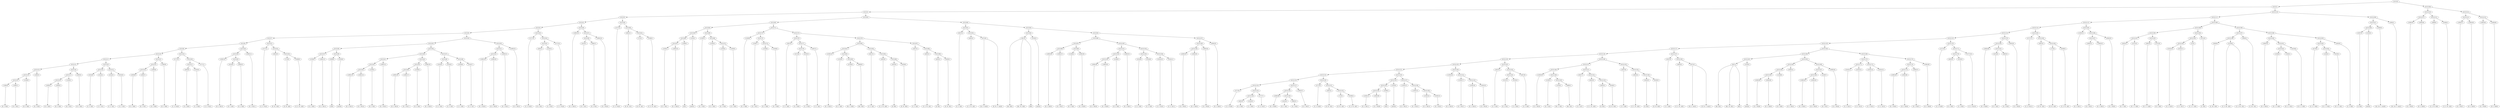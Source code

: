 digraph sample{
"L1895(0)"->"[D  G  B](0)"
"L1895(1)"->"[D  G  B](1)"
"L5222(15)"->"L1895(0)"
"L5222(15)"->"L1895(1)"
"L1436(0)"->"[D  E  B](0)"
"L5222(14)"->"L5222(15)"
"L5222(14)"->"L1436(0)"
"L1895(2)"->"[D  G  B](2)"
"L5222(13)"->"L5222(14)"
"L5222(13)"->"L1895(2)"
"L1895(3)"->"[D  G  B](3)"
"L1895(4)"->"[D  G  B](4)"
"L5222(18)"->"L1895(3)"
"L5222(18)"->"L1895(4)"
"L1436(1)"->"[D  E  B](1)"
"L5222(17)"->"L5222(18)"
"L5222(17)"->"L1436(1)"
"L1895(5)"->"[D  G  B](5)"
"L5222(16)"->"L5222(17)"
"L5222(16)"->"L1895(5)"
"L5222(12)"->"L5222(13)"
"L5222(12)"->"L5222(16)"
"L2544(0)"->"[C  E  G](0)"
"L2544(1)"->"[C  E  G](1)"
"L5222(20)"->"L2544(0)"
"L5222(20)"->"L2544(1)"
"L2544(2)"->"[C  E  G](2)"
"L2544(3)"->"[C  E  G](3)"
"L5222(21)"->"L2544(2)"
"L5222(21)"->"L2544(3)"
"L5222(19)"->"L5222(20)"
"L5222(19)"->"L5222(21)"
"L5222(11)"->"L5222(12)"
"L5222(11)"->"L5222(19)"
"L1895(6)"->"[D  G  B](6)"
"L1895(7)"->"[D  G  B](7)"
"L5222(24)"->"L1895(6)"
"L5222(24)"->"L1895(7)"
"L1895(8)"->"[D  G  B](8)"
"L5222(23)"->"L5222(24)"
"L5222(23)"->"L1895(8)"
"L1895(9)"->"[D  G  B](9)"
"L5222(22)"->"L5222(23)"
"L5222(22)"->"L1895(9)"
"L5222(10)"->"L5222(11)"
"L5222(10)"->"L5222(22)"
"L2727(0)"->"[C  D  Fis](0)"
"L4833(0)"->"[D  A  B](0)"
"L5165(0)"->"[C  A  B](0)"
"L5222(27)"->"L4833(0)"
"L5222(27)"->"L5165(0)"
"L2727(1)"->"[C  D  Fis](1)"
"L5222(26)"->"L5222(27)"
"L5222(26)"->"L2727(1)"
"L5222(25)"->"L2727(0)"
"L5222(25)"->"L5222(26)"
"L5222(9)"->"L5222(10)"
"L5222(9)"->"L5222(25)"
"L1895(10)"->"[D  G  B](10)"
"L4234(0)"->"[D  G  A](0)"
"L4862(0)"->"[G  A  B](0)"
"L5222(30)"->"L4234(0)"
"L5222(30)"->"L4862(0)"
"L5222(29)"->"L1895(10)"
"L5222(29)"->"L5222(30)"
"L1895(11)"->"[D  G  B](11)"
"L5222(28)"->"L5222(29)"
"L5222(28)"->"L1895(11)"
"L5222(8)"->"L5222(9)"
"L5222(8)"->"L5222(28)"
"L2727(2)"->"[C  D  Fis](2)"
"L3652(0)"->"[D  Fis  G](0)"
"L710(0)"->"[D  Fis  A](0)"
"L3296(0)"->"[C  D  Fis  A](0)"
"L5222(33)"->"L710(0)"
"L5222(33)"->"L3296(0)"
"L5222(32)"->"L3652(0)"
"L5222(32)"->"L5222(33)"
"L5222(31)"->"L2727(2)"
"L5222(31)"->"L5222(32)"
"L5222(7)"->"L5222(8)"
"L5222(7)"->"L5222(31)"
"L1300(0)"->"[E  G  B](0)"
"L1895(12)"->"[D  G  B](12)"
"L5222(37)"->"L1300(0)"
"L5222(37)"->"L1895(12)"
"L2388(0)"->"[G](0)"
"L2185(0)"->"[rest](0)"
"L5222(38)"->"L2388(0)"
"L5222(38)"->"L2185(0)"
"L5222(36)"->"L5222(37)"
"L5222(36)"->"L5222(38)"
"L1895(13)"->"[D  G  B](13)"
"L1895(14)"->"[D  G  B](14)"
"L5222(43)"->"L1895(13)"
"L5222(43)"->"L1895(14)"
"L1436(2)"->"[D  E  B](2)"
"L5222(42)"->"L5222(43)"
"L5222(42)"->"L1436(2)"
"L1895(15)"->"[D  G  B](15)"
"L5222(41)"->"L5222(42)"
"L5222(41)"->"L1895(15)"
"L1895(16)"->"[D  G  B](16)"
"L1895(17)"->"[D  G  B](17)"
"L5222(46)"->"L1895(16)"
"L5222(46)"->"L1895(17)"
"L1436(3)"->"[D  E  B](3)"
"L5222(45)"->"L5222(46)"
"L5222(45)"->"L1436(3)"
"L1895(18)"->"[D  G  B](18)"
"L5222(44)"->"L5222(45)"
"L5222(44)"->"L1895(18)"
"L5222(40)"->"L5222(41)"
"L5222(40)"->"L5222(44)"
"L2544(4)"->"[C  E  G](4)"
"L2544(5)"->"[C  E  G](5)"
"L5222(48)"->"L2544(4)"
"L5222(48)"->"L2544(5)"
"L2544(6)"->"[C  E  G](6)"
"L2544(7)"->"[C  E  G](7)"
"L5222(49)"->"L2544(6)"
"L5222(49)"->"L2544(7)"
"L5222(47)"->"L5222(48)"
"L5222(47)"->"L5222(49)"
"L5222(39)"->"L5222(40)"
"L5222(39)"->"L5222(47)"
"L5222(35)"->"L5222(36)"
"L5222(35)"->"L5222(39)"
"L1895(19)"->"[D  G  B](19)"
"L1895(20)"->"[D  G  B](20)"
"L5222(52)"->"L1895(19)"
"L5222(52)"->"L1895(20)"
"L1895(21)"->"[D  G  B](21)"
"L5222(51)"->"L5222(52)"
"L5222(51)"->"L1895(21)"
"L1895(22)"->"[D  G  B](22)"
"L5222(50)"->"L5222(51)"
"L5222(50)"->"L1895(22)"
"L5222(34)"->"L5222(35)"
"L5222(34)"->"L5222(50)"
"L5222(6)"->"L5222(7)"
"L5222(6)"->"L5222(34)"
"L2727(3)"->"[C  D  Fis](3)"
"L4833(1)"->"[D  A  B](1)"
"L5165(1)"->"[C  A  B](1)"
"L5222(55)"->"L4833(1)"
"L5222(55)"->"L5165(1)"
"L2727(4)"->"[C  D  Fis](4)"
"L5222(54)"->"L5222(55)"
"L5222(54)"->"L2727(4)"
"L5222(53)"->"L2727(3)"
"L5222(53)"->"L5222(54)"
"L5222(5)"->"L5222(6)"
"L5222(5)"->"L5222(53)"
"L1895(23)"->"[D  G  B](23)"
"L4234(1)"->"[D  G  A](1)"
"L4862(1)"->"[G  A  B](1)"
"L5222(58)"->"L4234(1)"
"L5222(58)"->"L4862(1)"
"L1895(24)"->"[D  G  B](24)"
"L5222(57)"->"L5222(58)"
"L5222(57)"->"L1895(24)"
"L5222(56)"->"L1895(23)"
"L5222(56)"->"L5222(57)"
"L5222(4)"->"L5222(5)"
"L5222(4)"->"L5222(56)"
"L2727(5)"->"[C  D  Fis](5)"
"L3652(1)"->"[D  Fis  G](1)"
"L710(1)"->"[D  Fis  A](1)"
"L3296(1)"->"[C  D  Fis  A](1)"
"L5222(61)"->"L710(1)"
"L5222(61)"->"L3296(1)"
"L5222(60)"->"L3652(1)"
"L5222(60)"->"L5222(61)"
"L5222(59)"->"L2727(5)"
"L5222(59)"->"L5222(60)"
"L5222(3)"->"L5222(4)"
"L5222(3)"->"L5222(59)"
"L1300(1)"->"[E  G  B](1)"
"L1895(25)"->"[D  G  B](25)"
"L5222(67)"->"L1300(1)"
"L5222(67)"->"L1895(25)"
"L2388(1)"->"[G](1)"
"L5222(66)"->"L5222(67)"
"L5222(66)"->"L2388(1)"
"L2185(1)"->"[rest](1)"
"L5222(65)"->"L5222(66)"
"L5222(65)"->"L2185(1)"
"L1300(2)"->"[E  G  B](2)"
"L1300(3)"->"[E  G  B](3)"
"L1300(4)"->"[E  G  B](4)"
"L1300(5)"->"[E  G  B](5)"
"L5222(70)"->"L1300(4)"
"L5222(70)"->"L1300(5)"
"L5222(69)"->"L1300(3)"
"L5222(69)"->"L5222(70)"
"L5222(68)"->"L1300(2)"
"L5222(68)"->"L5222(69)"
"L5222(64)"->"L5222(65)"
"L5222(64)"->"L5222(68)"
"L1300(6)"->"[E  G  B](6)"
"L1300(7)"->"[E  G  B](7)"
"L1300(8)"->"[E  G  B](8)"
"L1300(9)"->"[E  G  B](9)"
"L5222(74)"->"L1300(8)"
"L5222(74)"->"L1300(9)"
"L5222(73)"->"L1300(7)"
"L5222(73)"->"L5222(74)"
"L5222(72)"->"L1300(6)"
"L5222(72)"->"L5222(73)"
"L2647(0)"->"[C  E  A](0)"
"L5152(0)"->"[E  A  B](0)"
"L5165(2)"->"[C  A  B](2)"
"L5222(78)"->"L5152(0)"
"L5222(78)"->"L5165(2)"
"L2647(1)"->"[C  E  A](1)"
"L5222(77)"->"L5222(78)"
"L5222(77)"->"L2647(1)"
"L5222(76)"->"L2647(0)"
"L5222(76)"->"L5222(77)"
"L1300(10)"->"[E  G  B](10)"
"L1283(0)"->"[E  G  A](0)"
"L4784(0)"->"[Fis  G  B](0)"
"L4690(0)"->"[Dis  E](0)"
"L5222(83)"->"L4784(0)"
"L5222(83)"->"L4690(0)"
"L5222(82)"->"L1283(0)"
"L5222(82)"->"L5222(83)"
"L5222(81)"->"L1300(10)"
"L5222(81)"->"L5222(82)"
"L2647(2)"->"[C  E  A](2)"
"L4953(0)"->"[C  E  Fis  A](0)"
"L4035(0)"->"[E  B](0)"
"L4536(0)"->"[E  Fis  B](0)"
"L5222(86)"->"L4035(0)"
"L5222(86)"->"L4536(0)"
"L5222(85)"->"L4953(0)"
"L5222(85)"->"L5222(86)"
"L5222(84)"->"L2647(2)"
"L5222(84)"->"L5222(85)"
"L5222(80)"->"L5222(81)"
"L5222(80)"->"L5222(84)"
"L2647(3)"->"[C  E  A](3)"
"L4953(1)"->"[C  E  Fis  A](1)"
"L4035(1)"->"[E  B](1)"
"L4536(1)"->"[E  Fis  B](1)"
"L5222(89)"->"L4035(1)"
"L5222(89)"->"L4536(1)"
"L5222(88)"->"L4953(1)"
"L5222(88)"->"L5222(89)"
"L5222(87)"->"L2647(3)"
"L5222(87)"->"L5222(88)"
"L5222(79)"->"L5222(80)"
"L5222(79)"->"L5222(87)"
"L5222(75)"->"L5222(76)"
"L5222(75)"->"L5222(79)"
"L5222(71)"->"L5222(72)"
"L5222(71)"->"L5222(75)"
"L5222(63)"->"L5222(64)"
"L5222(63)"->"L5222(71)"
"L2647(4)"->"[C  E  A](4)"
"L4953(2)"->"[C  E  Fis  A](2)"
"L3374(0)"->"[Cis  E  Ais](0)"
"L3374(0)"->"[E  Fis  G  Ais](0)"
"L5222(92)"->"L4953(2)"
"L5222(92)"->"L3374(0)"
"L5222(91)"->"L2647(4)"
"L5222(91)"->"L5222(92)"
"L831(0)"->"[Dis  B](0)"
"L831(0)"->"[Dis  Fis  B](0)"
"L831(0)"->"[B](0)"
"L2185(2)"->"[rest](2)"
"L5222(94)"->"L831(0)"
"L5222(94)"->"L2185(2)"
"L1895(26)"->"[D  G  B](26)"
"L1895(27)"->"[D  G  B](27)"
"L5222(98)"->"L1895(26)"
"L5222(98)"->"L1895(27)"
"L1436(4)"->"[D  E  B](4)"
"L1895(28)"->"[D  G  B](28)"
"L5222(99)"->"L1436(4)"
"L5222(99)"->"L1895(28)"
"L5222(97)"->"L5222(98)"
"L5222(97)"->"L5222(99)"
"L1895(29)"->"[D  G  B](29)"
"L1895(30)"->"[D  G  B](30)"
"L5222(103)"->"L1895(29)"
"L5222(103)"->"L1895(30)"
"L1436(5)"->"[D  E  B](5)"
"L5222(102)"->"L5222(103)"
"L5222(102)"->"L1436(5)"
"L1895(31)"->"[D  G  B](31)"
"L5222(101)"->"L5222(102)"
"L5222(101)"->"L1895(31)"
"L2544(8)"->"[C  E  G](8)"
"L2544(9)"->"[C  E  G](9)"
"L5222(105)"->"L2544(8)"
"L5222(105)"->"L2544(9)"
"L2544(10)"->"[C  E  G](10)"
"L2544(11)"->"[C  E  G](11)"
"L5222(106)"->"L2544(10)"
"L5222(106)"->"L2544(11)"
"L5222(104)"->"L5222(105)"
"L5222(104)"->"L5222(106)"
"L5222(100)"->"L5222(101)"
"L5222(100)"->"L5222(104)"
"L5222(96)"->"L5222(97)"
"L5222(96)"->"L5222(100)"
"L1895(32)"->"[D  G  B](32)"
"L1895(33)"->"[D  G  B](33)"
"L5222(109)"->"L1895(32)"
"L5222(109)"->"L1895(33)"
"L1895(34)"->"[D  G  B](34)"
"L5222(108)"->"L5222(109)"
"L5222(108)"->"L1895(34)"
"L1895(35)"->"[D  G  B](35)"
"L5222(107)"->"L5222(108)"
"L5222(107)"->"L1895(35)"
"L5222(95)"->"L5222(96)"
"L5222(95)"->"L5222(107)"
"L5222(93)"->"L5222(94)"
"L5222(93)"->"L5222(95)"
"L5222(90)"->"L5222(91)"
"L5222(90)"->"L5222(93)"
"L5222(62)"->"L5222(63)"
"L5222(62)"->"L5222(90)"
"L5222(2)"->"L5222(3)"
"L5222(2)"->"L5222(62)"
"L2727(6)"->"[C  D  Fis](6)"
"L4833(2)"->"[D  A  B](2)"
"L5165(3)"->"[C  A  B](3)"
"L5222(126)"->"L4833(2)"
"L5222(126)"->"L5165(3)"
"L2727(7)"->"[C  D  Fis](7)"
"L5222(125)"->"L5222(126)"
"L5222(125)"->"L2727(7)"
"L5222(124)"->"L2727(6)"
"L5222(124)"->"L5222(125)"
"L1895(36)"->"[D  G  B](36)"
"L4234(2)"->"[D  G  A](2)"
"L4862(2)"->"[G  A  B](2)"
"L5222(129)"->"L4234(2)"
"L5222(129)"->"L4862(2)"
"L5222(128)"->"L1895(36)"
"L5222(128)"->"L5222(129)"
"L1895(37)"->"[D  G  B](37)"
"L5222(127)"->"L5222(128)"
"L5222(127)"->"L1895(37)"
"L5222(123)"->"L5222(124)"
"L5222(123)"->"L5222(127)"
"L2727(8)"->"[C  D  Fis](8)"
"L3652(2)"->"[D  Fis  G](2)"
"L710(2)"->"[D  Fis  A](2)"
"L3296(2)"->"[C  D  Fis  A](2)"
"L5222(132)"->"L710(2)"
"L5222(132)"->"L3296(2)"
"L5222(131)"->"L3652(2)"
"L5222(131)"->"L5222(132)"
"L5222(130)"->"L2727(8)"
"L5222(130)"->"L5222(131)"
"L5222(122)"->"L5222(123)"
"L5222(122)"->"L5222(130)"
"L1300(11)"->"[E  G  B](11)"
"L1895(38)"->"[D  G  B](38)"
"L5222(136)"->"L1300(11)"
"L5222(136)"->"L1895(38)"
"L2388(2)"->"[G](2)"
"L5222(135)"->"L5222(136)"
"L5222(135)"->"L2388(2)"
"L2185(3)"->"[rest](3)"
"L5222(134)"->"L5222(135)"
"L5222(134)"->"L2185(3)"
"L1300(12)"->"[E  G  B](12)"
"L1300(13)"->"[E  G  B](13)"
"L1300(14)"->"[E  G  B](14)"
"L1300(15)"->"[E  G  B](15)"
"L5222(139)"->"L1300(14)"
"L5222(139)"->"L1300(15)"
"L5222(138)"->"L1300(13)"
"L5222(138)"->"L5222(139)"
"L5222(137)"->"L1300(12)"
"L5222(137)"->"L5222(138)"
"L5222(133)"->"L5222(134)"
"L5222(133)"->"L5222(137)"
"L5222(121)"->"L5222(122)"
"L5222(121)"->"L5222(133)"
"L1300(16)"->"[E  G  B](16)"
"L1300(17)"->"[E  G  B](17)"
"L1300(18)"->"[E  G  B](18)"
"L1300(19)"->"[E  G  B](19)"
"L5222(142)"->"L1300(18)"
"L5222(142)"->"L1300(19)"
"L5222(141)"->"L1300(17)"
"L5222(141)"->"L5222(142)"
"L5222(140)"->"L1300(16)"
"L5222(140)"->"L5222(141)"
"L5222(120)"->"L5222(121)"
"L5222(120)"->"L5222(140)"
"L2647(5)"->"[C  E  A](5)"
"L5152(1)"->"[E  A  B](1)"
"L5165(4)"->"[C  A  B](4)"
"L5222(145)"->"L5152(1)"
"L5222(145)"->"L5165(4)"
"L2647(6)"->"[C  E  A](6)"
"L5222(144)"->"L5222(145)"
"L5222(144)"->"L2647(6)"
"L5222(143)"->"L2647(5)"
"L5222(143)"->"L5222(144)"
"L5222(119)"->"L5222(120)"
"L5222(119)"->"L5222(143)"
"L1300(20)"->"[E  G  B](20)"
"L1283(1)"->"[E  G  A](1)"
"L4784(1)"->"[Fis  G  B](1)"
"L4690(1)"->"[Dis  E](1)"
"L5222(150)"->"L4784(1)"
"L5222(150)"->"L4690(1)"
"L5222(149)"->"L1283(1)"
"L5222(149)"->"L5222(150)"
"L5222(148)"->"L1300(20)"
"L5222(148)"->"L5222(149)"
"L2647(7)"->"[C  E  A](7)"
"L4953(3)"->"[C  E  Fis  A](3)"
"L4035(2)"->"[E  B](2)"
"L4536(2)"->"[E  Fis  B](2)"
"L5222(153)"->"L4035(2)"
"L5222(153)"->"L4536(2)"
"L5222(152)"->"L4953(3)"
"L5222(152)"->"L5222(153)"
"L5222(151)"->"L2647(7)"
"L5222(151)"->"L5222(152)"
"L5222(147)"->"L5222(148)"
"L5222(147)"->"L5222(151)"
"L2647(8)"->"[C  E  A](8)"
"L4953(4)"->"[C  E  Fis  A](4)"
"L4035(3)"->"[E  B](3)"
"L4536(3)"->"[E  Fis  B](3)"
"L5222(156)"->"L4035(3)"
"L5222(156)"->"L4536(3)"
"L5222(155)"->"L4953(4)"
"L5222(155)"->"L5222(156)"
"L5222(154)"->"L2647(8)"
"L5222(154)"->"L5222(155)"
"L5222(146)"->"L5222(147)"
"L5222(146)"->"L5222(154)"
"L5222(118)"->"L5222(119)"
"L5222(118)"->"L5222(146)"
"L2647(9)"->"[C  E  A](9)"
"L4953(5)"->"[C  E  Fis  A](5)"
"L3374(1)"->"[Cis  E  Ais](1)"
"L3374(1)"->"[E  Fis  G  Ais](1)"
"L5222(158)"->"L4953(5)"
"L5222(158)"->"L3374(1)"
"L5222(157)"->"L2647(9)"
"L5222(157)"->"L5222(158)"
"L5222(117)"->"L5222(118)"
"L5222(117)"->"L5222(157)"
"L831(1)"->"[Dis  B](1)"
"L831(1)"->"[Dis  Fis  B](1)"
"L831(1)"->"[B](1)"
"L2185(4)"->"[rest](4)"
"L5222(161)"->"L831(1)"
"L5222(161)"->"L2185(4)"
"L1895(39)"->"[D  G  B](39)"
"L1895(40)"->"[D  G  B](40)"
"L5222(165)"->"L1895(39)"
"L5222(165)"->"L1895(40)"
"L1436(6)"->"[D  E  B](6)"
"L5222(164)"->"L5222(165)"
"L5222(164)"->"L1436(6)"
"L1895(41)"->"[D  G  B](41)"
"L5222(163)"->"L5222(164)"
"L5222(163)"->"L1895(41)"
"L1895(42)"->"[D  G  B](42)"
"L1895(43)"->"[D  G  B](43)"
"L5222(168)"->"L1895(42)"
"L5222(168)"->"L1895(43)"
"L1436(7)"->"[D  E  B](7)"
"L5222(167)"->"L5222(168)"
"L5222(167)"->"L1436(7)"
"L1895(44)"->"[D  G  B](44)"
"L5222(166)"->"L5222(167)"
"L5222(166)"->"L1895(44)"
"L5222(162)"->"L5222(163)"
"L5222(162)"->"L5222(166)"
"L5222(160)"->"L5222(161)"
"L5222(160)"->"L5222(162)"
"L2544(12)"->"[C  E  G](12)"
"L2544(13)"->"[C  E  G](13)"
"L5222(171)"->"L2544(12)"
"L5222(171)"->"L2544(13)"
"L2544(14)"->"[C  E  G](14)"
"L2544(15)"->"[C  E  G](15)"
"L5222(172)"->"L2544(14)"
"L5222(172)"->"L2544(15)"
"L5222(170)"->"L5222(171)"
"L5222(170)"->"L5222(172)"
"L1895(45)"->"[D  G  B](45)"
"L1895(46)"->"[D  G  B](46)"
"L5222(175)"->"L1895(45)"
"L5222(175)"->"L1895(46)"
"L1895(47)"->"[D  G  B](47)"
"L5222(174)"->"L5222(175)"
"L5222(174)"->"L1895(47)"
"L1895(48)"->"[D  G  B](48)"
"L5222(173)"->"L5222(174)"
"L5222(173)"->"L1895(48)"
"L5222(169)"->"L5222(170)"
"L5222(169)"->"L5222(173)"
"L5222(159)"->"L5222(160)"
"L5222(159)"->"L5222(169)"
"L5222(116)"->"L5222(117)"
"L5222(116)"->"L5222(159)"
"L2727(9)"->"[C  D  Fis](9)"
"L4833(3)"->"[D  A  B](3)"
"L5165(5)"->"[C  A  B](5)"
"L5222(178)"->"L4833(3)"
"L5222(178)"->"L5165(5)"
"L2727(10)"->"[C  D  Fis](10)"
"L5222(177)"->"L5222(178)"
"L5222(177)"->"L2727(10)"
"L5222(176)"->"L2727(9)"
"L5222(176)"->"L5222(177)"
"L5222(115)"->"L5222(116)"
"L5222(115)"->"L5222(176)"
"L1895(49)"->"[D  G  B](49)"
"L4234(3)"->"[D  G  A](3)"
"L4862(3)"->"[G  A  B](3)"
"L5222(181)"->"L4234(3)"
"L5222(181)"->"L4862(3)"
"L5222(180)"->"L1895(49)"
"L5222(180)"->"L5222(181)"
"L1895(50)"->"[D  G  B](50)"
"L5222(179)"->"L5222(180)"
"L5222(179)"->"L1895(50)"
"L5222(114)"->"L5222(115)"
"L5222(114)"->"L5222(179)"
"L2727(11)"->"[C  D  Fis](11)"
"L3652(3)"->"[D  Fis  G](3)"
"L710(3)"->"[D  Fis  A](3)"
"L3296(3)"->"[C  D  Fis  A](3)"
"L5222(184)"->"L710(3)"
"L5222(184)"->"L3296(3)"
"L5222(183)"->"L3652(3)"
"L5222(183)"->"L5222(184)"
"L5222(182)"->"L2727(11)"
"L5222(182)"->"L5222(183)"
"L5222(113)"->"L5222(114)"
"L5222(113)"->"L5222(182)"
"L1300(21)"->"[E  G  B](21)"
"L1895(51)"->"[D  G  B](51)"
"L1895(52)"->"[D  G  B](52)"
"L5222(187)"->"L1895(51)"
"L5222(187)"->"L1895(52)"
"L1895(53)"->"[D  G  B](53)"
"L5222(186)"->"L5222(187)"
"L5222(186)"->"L1895(53)"
"L5222(185)"->"L1300(21)"
"L5222(185)"->"L5222(186)"
"L5222(112)"->"L5222(113)"
"L5222(112)"->"L5222(185)"
"L3561(0)"->"[D  F  G](0)"
"L4731(0)"->"[D  F  G  B](0)"
"L5222(191)"->"L3561(0)"
"L5222(191)"->"L4731(0)"
"L3061(0)"->"[D  F  G  A](0)"
"L3751(0)"->"[D  F  B](0)"
"L5222(192)"->"L3061(0)"
"L5222(192)"->"L3751(0)"
"L5222(190)"->"L5222(191)"
"L5222(190)"->"L5222(192)"
"L2544(16)"->"[C  E  G](16)"
"L2544(17)"->"[C  E  G](17)"
"L5222(195)"->"L2544(16)"
"L5222(195)"->"L2544(17)"
"L31(0)"->"[C  D  E  G](0)"
"L5222(194)"->"L5222(195)"
"L5222(194)"->"L31(0)"
"L3741(0)"->"[C  E](0)"
"L5222(193)"->"L5222(194)"
"L5222(193)"->"L3741(0)"
"L5222(189)"->"L5222(190)"
"L5222(189)"->"L5222(193)"
"L3658(0)"->"[C  Dis  G](0)"
"L5158(0)"->"[C  D  Dis  G](0)"
"L5158(0)"->"[C  D  Dis  G](1)"
"L5222(198)"->"L3658(0)"
"L5222(198)"->"L5158(0)"
"L3658(1)"->"[C  Dis  G](1)"
"L5222(197)"->"L5222(198)"
"L5222(197)"->"L3658(1)"
"L1895(54)"->"[D  G  B](54)"
"L1484(0)"->"[D  G  A  B](0)"
"L1484(1)"->"[D  G  A  B](1)"
"L5222(202)"->"L1484(0)"
"L5222(202)"->"L1484(1)"
"L3228(0)"->"[D  E  G  B](0)"
"L5222(201)"->"L5222(202)"
"L5222(201)"->"L3228(0)"
"L5222(200)"->"L1895(54)"
"L5222(200)"->"L5222(201)"
"L4276(0)"->"[C  D  G  B](0)"
"L1484(2)"->"[D  G  A  B](2)"
"L3228(1)"->"[D  E  G  B](1)"
"L5222(205)"->"L1484(2)"
"L5222(205)"->"L3228(1)"
"L5222(204)"->"L4276(0)"
"L5222(204)"->"L5222(205)"
"L2645(0)"->"[C  D  B](0)"
"L5222(203)"->"L5222(204)"
"L5222(203)"->"L2645(0)"
"L5222(199)"->"L5222(200)"
"L5222(199)"->"L5222(203)"
"L5222(196)"->"L5222(197)"
"L5222(196)"->"L5222(199)"
"L5222(188)"->"L5222(189)"
"L5222(188)"->"L5222(196)"
"L5222(111)"->"L5222(112)"
"L5222(111)"->"L5222(188)"
"L2597(0)"->"[G  B](0)"
"L2185(5)"->"[rest](5)"
"L5222(208)"->"L2597(0)"
"L5222(208)"->"L2185(5)"
"L4360(0)"->"[Cis  Dis  G  Ais](0)"
"L5222(207)"->"L5222(208)"
"L5222(207)"->"L4360(0)"
"L4360(1)"->"[Cis  Dis  G  Ais](1)"
"L5222(206)"->"L5222(207)"
"L5222(206)"->"L4360(1)"
"L5222(110)"->"L5222(111)"
"L5222(110)"->"L5222(206)"
"L5222(1)"->"L5222(2)"
"L5222(1)"->"L5222(110)"
"L1895(55)"->"[D  G  B](55)"
"L1895(56)"->"[D  G  B](56)"
"L5222(211)"->"L1895(55)"
"L5222(211)"->"L1895(56)"
"L3669(0)"->"[C  D  Fis  B](0)"
"L3296(4)"->"[C  D  Fis  A](4)"
"L5222(212)"->"L3669(0)"
"L5222(212)"->"L3296(4)"
"L5222(210)"->"L5222(211)"
"L5222(210)"->"L5222(212)"
"L1895(57)"->"[D  G  B](57)"
"L1895(58)"->"[D  G  B](58)"
"L5222(214)"->"L1895(57)"
"L5222(214)"->"L1895(58)"
"L1895(59)"->"[D  G  B](59)"
"L1895(60)"->"[D  G  B](60)"
"L5222(215)"->"L1895(59)"
"L5222(215)"->"L1895(60)"
"L5222(213)"->"L5222(214)"
"L5222(213)"->"L5222(215)"
"L5222(209)"->"L5222(210)"
"L5222(209)"->"L5222(213)"
"L5222(0)"->"L5222(1)"
"L5222(0)"->"L5222(209)"
{rank = min; "L5222(0)"}
{rank = same; "L5222(1)"; "L5222(209)";}
{rank = same; "L5222(2)"; "L5222(110)"; "L5222(210)"; "L5222(213)";}
{rank = same; "L5222(3)"; "L5222(62)"; "L5222(111)"; "L5222(206)"; "L5222(211)"; "L5222(212)"; "L5222(214)"; "L5222(215)";}
{rank = same; "L5222(4)"; "L5222(59)"; "L5222(63)"; "L5222(90)"; "L5222(112)"; "L5222(188)"; "L5222(207)"; "L4360(1)"; "L1895(55)"; "L1895(56)"; "L3669(0)"; "L3296(4)"; "L1895(57)"; "L1895(58)"; "L1895(59)"; "L1895(60)";}
{rank = same; "L5222(5)"; "L5222(56)"; "L2727(5)"; "L5222(60)"; "L5222(64)"; "L5222(71)"; "L5222(91)"; "L5222(93)"; "L5222(113)"; "L5222(185)"; "L5222(189)"; "L5222(196)"; "L5222(208)"; "L4360(0)";}
{rank = same; "L5222(6)"; "L5222(53)"; "L1895(23)"; "L5222(57)"; "L3652(1)"; "L5222(61)"; "L5222(65)"; "L5222(68)"; "L5222(72)"; "L5222(75)"; "L2647(4)"; "L5222(92)"; "L5222(94)"; "L5222(95)"; "L5222(114)"; "L5222(182)"; "L1300(21)"; "L5222(186)"; "L5222(190)"; "L5222(193)"; "L5222(197)"; "L5222(199)"; "L2597(0)"; "L2185(5)";}
{rank = same; "L5222(7)"; "L5222(34)"; "L2727(3)"; "L5222(54)"; "L5222(58)"; "L1895(24)"; "L710(1)"; "L3296(1)"; "L5222(66)"; "L2185(1)"; "L1300(2)"; "L5222(69)"; "L1300(6)"; "L5222(73)"; "L5222(76)"; "L5222(79)"; "L4953(2)"; "L3374(0)"; "L831(0)"; "L2185(2)"; "L5222(96)"; "L5222(107)"; "L5222(115)"; "L5222(179)"; "L2727(11)"; "L5222(183)"; "L5222(187)"; "L1895(53)"; "L5222(191)"; "L5222(192)"; "L5222(194)"; "L3741(0)"; "L5222(198)"; "L3658(1)"; "L5222(200)"; "L5222(203)";}
{rank = same; "L5222(8)"; "L5222(31)"; "L5222(35)"; "L5222(50)"; "L5222(55)"; "L2727(4)"; "L4234(1)"; "L4862(1)"; "L5222(67)"; "L2388(1)"; "L1300(3)"; "L5222(70)"; "L1300(7)"; "L5222(74)"; "L2647(0)"; "L5222(77)"; "L5222(80)"; "L5222(87)"; "L5222(97)"; "L5222(100)"; "L5222(108)"; "L1895(35)"; "L5222(116)"; "L5222(176)"; "L5222(180)"; "L1895(50)"; "L3652(3)"; "L5222(184)"; "L1895(51)"; "L1895(52)"; "L3561(0)"; "L4731(0)"; "L3061(0)"; "L3751(0)"; "L5222(195)"; "L31(0)"; "L3658(0)"; "L5158(0)"; "L1895(54)"; "L5222(201)"; "L5222(204)"; "L2645(0)";}
{rank = same; "L5222(9)"; "L5222(28)"; "L2727(2)"; "L5222(32)"; "L5222(36)"; "L5222(39)"; "L5222(51)"; "L1895(22)"; "L4833(1)"; "L5165(1)"; "L1300(1)"; "L1895(25)"; "L1300(4)"; "L1300(5)"; "L1300(8)"; "L1300(9)"; "L5222(78)"; "L2647(1)"; "L5222(81)"; "L5222(84)"; "L2647(3)"; "L5222(88)"; "L5222(98)"; "L5222(99)"; "L5222(101)"; "L5222(104)"; "L5222(109)"; "L1895(34)"; "L5222(117)"; "L5222(159)"; "L2727(9)"; "L5222(177)"; "L1895(49)"; "L5222(181)"; "L710(3)"; "L3296(3)"; "L2544(16)"; "L2544(17)"; "L5222(202)"; "L3228(0)"; "L4276(0)"; "L5222(205)";}
{rank = same; "L5222(10)"; "L5222(25)"; "L5222(29)"; "L1895(11)"; "L3652(0)"; "L5222(33)"; "L5222(37)"; "L5222(38)"; "L5222(40)"; "L5222(47)"; "L5222(52)"; "L1895(21)"; "L5152(0)"; "L5165(2)"; "L1300(10)"; "L5222(82)"; "L2647(2)"; "L5222(85)"; "L4953(1)"; "L5222(89)"; "L1895(26)"; "L1895(27)"; "L1436(4)"; "L1895(28)"; "L5222(102)"; "L1895(31)"; "L5222(105)"; "L5222(106)"; "L1895(32)"; "L1895(33)"; "L5222(118)"; "L5222(157)"; "L5222(160)"; "L5222(169)"; "L5222(178)"; "L2727(10)"; "L4234(3)"; "L4862(3)"; "L1484(0)"; "L1484(1)"; "L1484(2)"; "L3228(1)";}
{rank = same; "L5222(11)"; "L5222(22)"; "L2727(0)"; "L5222(26)"; "L1895(10)"; "L5222(30)"; "L710(0)"; "L3296(0)"; "L1300(0)"; "L1895(12)"; "L2388(0)"; "L2185(0)"; "L5222(41)"; "L5222(44)"; "L5222(48)"; "L5222(49)"; "L1895(19)"; "L1895(20)"; "L1283(0)"; "L5222(83)"; "L4953(0)"; "L5222(86)"; "L4035(1)"; "L4536(1)"; "L5222(103)"; "L1436(5)"; "L2544(8)"; "L2544(9)"; "L2544(10)"; "L2544(11)"; "L5222(119)"; "L5222(146)"; "L2647(9)"; "L5222(158)"; "L5222(161)"; "L5222(162)"; "L5222(170)"; "L5222(173)"; "L4833(3)"; "L5165(5)";}
{rank = same; "L5222(12)"; "L5222(19)"; "L5222(23)"; "L1895(9)"; "L5222(27)"; "L2727(1)"; "L4234(0)"; "L4862(0)"; "L5222(42)"; "L1895(15)"; "L5222(45)"; "L1895(18)"; "L2544(4)"; "L2544(5)"; "L2544(6)"; "L2544(7)"; "L4784(0)"; "L4690(0)"; "L4035(0)"; "L4536(0)"; "L1895(29)"; "L1895(30)"; "L5222(120)"; "L5222(143)"; "L5222(147)"; "L5222(154)"; "L4953(5)"; "L3374(1)"; "L831(1)"; "L2185(4)"; "L5222(163)"; "L5222(166)"; "L5222(171)"; "L5222(172)"; "L5222(174)"; "L1895(48)";}
{rank = same; "L5222(13)"; "L5222(16)"; "L5222(20)"; "L5222(21)"; "L5222(24)"; "L1895(8)"; "L4833(0)"; "L5165(0)"; "L5222(43)"; "L1436(2)"; "L5222(46)"; "L1436(3)"; "L5222(121)"; "L5222(140)"; "L2647(5)"; "L5222(144)"; "L5222(148)"; "L5222(151)"; "L2647(8)"; "L5222(155)"; "L5222(164)"; "L1895(41)"; "L5222(167)"; "L1895(44)"; "L2544(12)"; "L2544(13)"; "L2544(14)"; "L2544(15)"; "L5222(175)"; "L1895(47)";}
{rank = same; "L5222(14)"; "L1895(2)"; "L5222(17)"; "L1895(5)"; "L2544(0)"; "L2544(1)"; "L2544(2)"; "L2544(3)"; "L1895(6)"; "L1895(7)"; "L1895(13)"; "L1895(14)"; "L1895(16)"; "L1895(17)"; "L5222(122)"; "L5222(133)"; "L1300(16)"; "L5222(141)"; "L5222(145)"; "L2647(6)"; "L1300(20)"; "L5222(149)"; "L2647(7)"; "L5222(152)"; "L4953(4)"; "L5222(156)"; "L5222(165)"; "L1436(6)"; "L5222(168)"; "L1436(7)"; "L1895(45)"; "L1895(46)";}
{rank = same; "L5222(15)"; "L1436(0)"; "L5222(18)"; "L1436(1)"; "L5222(123)"; "L5222(130)"; "L5222(134)"; "L5222(137)"; "L1300(17)"; "L5222(142)"; "L5152(1)"; "L5165(4)"; "L1283(1)"; "L5222(150)"; "L4953(3)"; "L5222(153)"; "L4035(3)"; "L4536(3)"; "L1895(39)"; "L1895(40)"; "L1895(42)"; "L1895(43)";}
{rank = same; "L1895(0)"; "L1895(1)"; "L1895(3)"; "L1895(4)"; "L5222(124)"; "L5222(127)"; "L2727(8)"; "L5222(131)"; "L5222(135)"; "L2185(3)"; "L1300(12)"; "L5222(138)"; "L1300(18)"; "L1300(19)"; "L4784(1)"; "L4690(1)"; "L4035(2)"; "L4536(2)";}
{rank = same; "L2727(6)"; "L5222(125)"; "L5222(128)"; "L1895(37)"; "L3652(2)"; "L5222(132)"; "L5222(136)"; "L2388(2)"; "L1300(13)"; "L5222(139)";}
{rank = same; "L5222(126)"; "L2727(7)"; "L1895(36)"; "L5222(129)"; "L710(2)"; "L3296(2)"; "L1300(11)"; "L1895(38)"; "L1300(14)"; "L1300(15)";}
{rank = same; "L4833(2)"; "L5165(3)"; "L4234(2)"; "L4862(2)";}
{rank = max; "[B](0)"; "[B](1)"; "[C  A  B](0)"; "[C  A  B](1)"; "[C  A  B](2)"; "[C  A  B](3)"; "[C  A  B](4)"; "[C  A  B](5)"; "[C  D  B](0)"; "[C  D  Dis  G](0)"; "[C  D  Dis  G](1)"; "[C  D  E  G](0)"; "[C  D  Fis  A](0)"; "[C  D  Fis  A](1)"; "[C  D  Fis  A](2)"; "[C  D  Fis  A](3)"; "[C  D  Fis  A](4)"; "[C  D  Fis  B](0)"; "[C  D  Fis](0)"; "[C  D  Fis](1)"; "[C  D  Fis](10)"; "[C  D  Fis](11)"; "[C  D  Fis](2)"; "[C  D  Fis](3)"; "[C  D  Fis](4)"; "[C  D  Fis](5)"; "[C  D  Fis](6)"; "[C  D  Fis](7)"; "[C  D  Fis](8)"; "[C  D  Fis](9)"; "[C  D  G  B](0)"; "[C  Dis  G](0)"; "[C  Dis  G](1)"; "[C  E  A](0)"; "[C  E  A](1)"; "[C  E  A](2)"; "[C  E  A](3)"; "[C  E  A](4)"; "[C  E  A](5)"; "[C  E  A](6)"; "[C  E  A](7)"; "[C  E  A](8)"; "[C  E  A](9)"; "[C  E  Fis  A](0)"; "[C  E  Fis  A](1)"; "[C  E  Fis  A](2)"; "[C  E  Fis  A](3)"; "[C  E  Fis  A](4)"; "[C  E  Fis  A](5)"; "[C  E  G](0)"; "[C  E  G](1)"; "[C  E  G](10)"; "[C  E  G](11)"; "[C  E  G](12)"; "[C  E  G](13)"; "[C  E  G](14)"; "[C  E  G](15)"; "[C  E  G](16)"; "[C  E  G](17)"; "[C  E  G](2)"; "[C  E  G](3)"; "[C  E  G](4)"; "[C  E  G](5)"; "[C  E  G](6)"; "[C  E  G](7)"; "[C  E  G](8)"; "[C  E  G](9)"; "[C  E](0)"; "[Cis  Dis  G  Ais](0)"; "[Cis  Dis  G  Ais](1)"; "[Cis  E  Ais](0)"; "[Cis  E  Ais](1)"; "[D  A  B](0)"; "[D  A  B](1)"; "[D  A  B](2)"; "[D  A  B](3)"; "[D  E  B](0)"; "[D  E  B](1)"; "[D  E  B](2)"; "[D  E  B](3)"; "[D  E  B](4)"; "[D  E  B](5)"; "[D  E  B](6)"; "[D  E  B](7)"; "[D  E  G  B](0)"; "[D  E  G  B](1)"; "[D  F  B](0)"; "[D  F  G  A](0)"; "[D  F  G  B](0)"; "[D  F  G](0)"; "[D  Fis  A](0)"; "[D  Fis  A](1)"; "[D  Fis  A](2)"; "[D  Fis  A](3)"; "[D  Fis  G](0)"; "[D  Fis  G](1)"; "[D  Fis  G](2)"; "[D  Fis  G](3)"; "[D  G  A  B](0)"; "[D  G  A  B](1)"; "[D  G  A  B](2)"; "[D  G  A](0)"; "[D  G  A](1)"; "[D  G  A](2)"; "[D  G  A](3)"; "[D  G  B](0)"; "[D  G  B](1)"; "[D  G  B](10)"; "[D  G  B](11)"; "[D  G  B](12)"; "[D  G  B](13)"; "[D  G  B](14)"; "[D  G  B](15)"; "[D  G  B](16)"; "[D  G  B](17)"; "[D  G  B](18)"; "[D  G  B](19)"; "[D  G  B](2)"; "[D  G  B](20)"; "[D  G  B](21)"; "[D  G  B](22)"; "[D  G  B](23)"; "[D  G  B](24)"; "[D  G  B](25)"; "[D  G  B](26)"; "[D  G  B](27)"; "[D  G  B](28)"; "[D  G  B](29)"; "[D  G  B](3)"; "[D  G  B](30)"; "[D  G  B](31)"; "[D  G  B](32)"; "[D  G  B](33)"; "[D  G  B](34)"; "[D  G  B](35)"; "[D  G  B](36)"; "[D  G  B](37)"; "[D  G  B](38)"; "[D  G  B](39)"; "[D  G  B](4)"; "[D  G  B](40)"; "[D  G  B](41)"; "[D  G  B](42)"; "[D  G  B](43)"; "[D  G  B](44)"; "[D  G  B](45)"; "[D  G  B](46)"; "[D  G  B](47)"; "[D  G  B](48)"; "[D  G  B](49)"; "[D  G  B](5)"; "[D  G  B](50)"; "[D  G  B](51)"; "[D  G  B](52)"; "[D  G  B](53)"; "[D  G  B](54)"; "[D  G  B](55)"; "[D  G  B](56)"; "[D  G  B](57)"; "[D  G  B](58)"; "[D  G  B](59)"; "[D  G  B](6)"; "[D  G  B](60)"; "[D  G  B](7)"; "[D  G  B](8)"; "[D  G  B](9)"; "[Dis  B](0)"; "[Dis  B](1)"; "[Dis  E](0)"; "[Dis  E](1)"; "[Dis  Fis  B](0)"; "[Dis  Fis  B](1)"; "[E  A  B](0)"; "[E  A  B](1)"; "[E  B](0)"; "[E  B](1)"; "[E  B](2)"; "[E  B](3)"; "[E  Fis  B](0)"; "[E  Fis  B](1)"; "[E  Fis  B](2)"; "[E  Fis  B](3)"; "[E  Fis  G  Ais](0)"; "[E  Fis  G  Ais](1)"; "[E  G  A](0)"; "[E  G  A](1)"; "[E  G  B](0)"; "[E  G  B](1)"; "[E  G  B](10)"; "[E  G  B](11)"; "[E  G  B](12)"; "[E  G  B](13)"; "[E  G  B](14)"; "[E  G  B](15)"; "[E  G  B](16)"; "[E  G  B](17)"; "[E  G  B](18)"; "[E  G  B](19)"; "[E  G  B](2)"; "[E  G  B](20)"; "[E  G  B](21)"; "[E  G  B](3)"; "[E  G  B](4)"; "[E  G  B](5)"; "[E  G  B](6)"; "[E  G  B](7)"; "[E  G  B](8)"; "[E  G  B](9)"; "[Fis  G  B](0)"; "[Fis  G  B](1)"; "[G  A  B](0)"; "[G  A  B](1)"; "[G  A  B](2)"; "[G  A  B](3)"; "[G  B](0)"; "[G](0)"; "[G](1)"; "[G](2)"; "[rest](0)"; "[rest](1)"; "[rest](2)"; "[rest](3)"; "[rest](4)"; "[rest](5)";}
}
